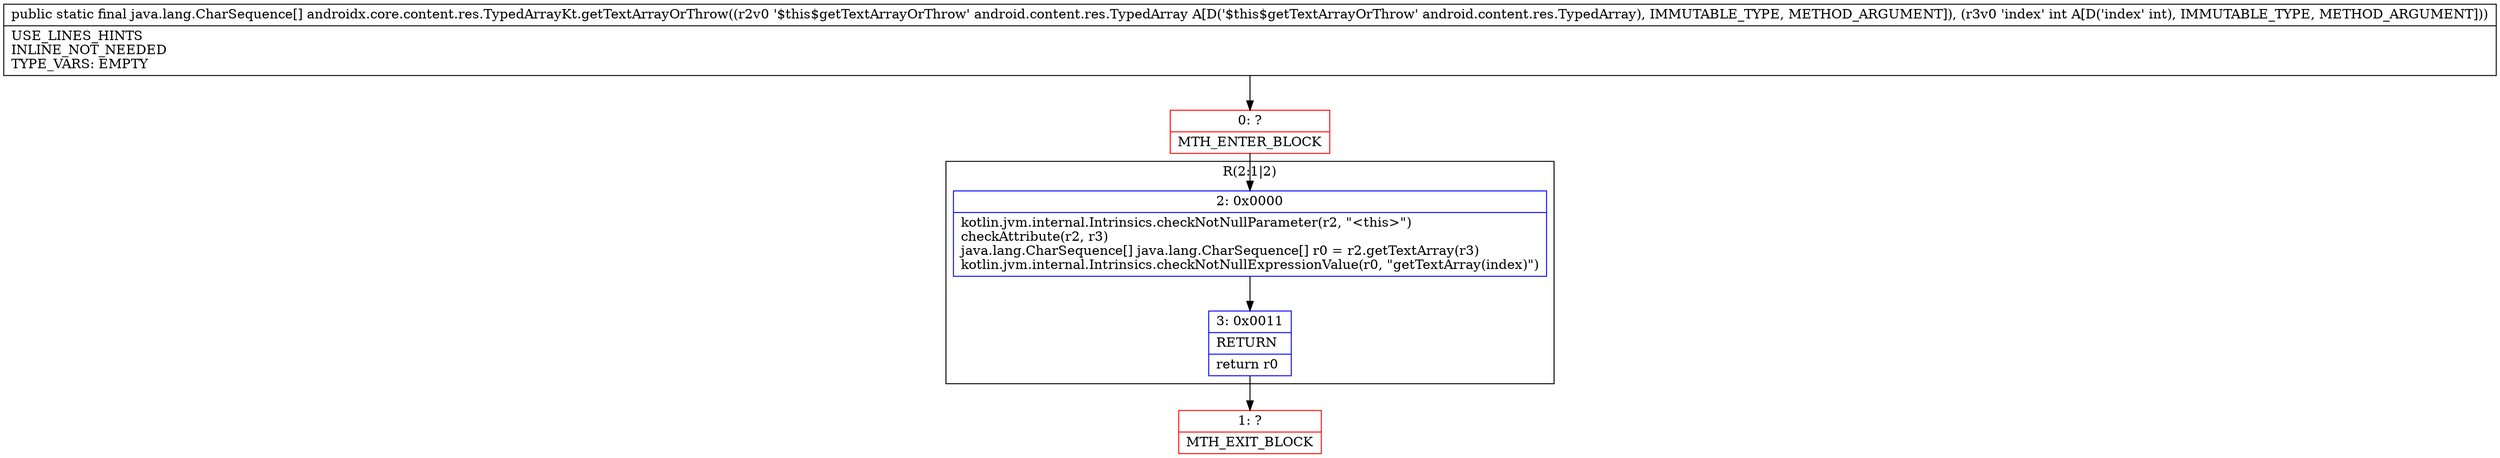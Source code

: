 digraph "CFG forandroidx.core.content.res.TypedArrayKt.getTextArrayOrThrow(Landroid\/content\/res\/TypedArray;I)[Ljava\/lang\/CharSequence;" {
subgraph cluster_Region_121923509 {
label = "R(2:1|2)";
node [shape=record,color=blue];
Node_2 [shape=record,label="{2\:\ 0x0000|kotlin.jvm.internal.Intrinsics.checkNotNullParameter(r2, \"\<this\>\")\lcheckAttribute(r2, r3)\ljava.lang.CharSequence[] java.lang.CharSequence[] r0 = r2.getTextArray(r3)\lkotlin.jvm.internal.Intrinsics.checkNotNullExpressionValue(r0, \"getTextArray(index)\")\l}"];
Node_3 [shape=record,label="{3\:\ 0x0011|RETURN\l|return r0\l}"];
}
Node_0 [shape=record,color=red,label="{0\:\ ?|MTH_ENTER_BLOCK\l}"];
Node_1 [shape=record,color=red,label="{1\:\ ?|MTH_EXIT_BLOCK\l}"];
MethodNode[shape=record,label="{public static final java.lang.CharSequence[] androidx.core.content.res.TypedArrayKt.getTextArrayOrThrow((r2v0 '$this$getTextArrayOrThrow' android.content.res.TypedArray A[D('$this$getTextArrayOrThrow' android.content.res.TypedArray), IMMUTABLE_TYPE, METHOD_ARGUMENT]), (r3v0 'index' int A[D('index' int), IMMUTABLE_TYPE, METHOD_ARGUMENT]))  | USE_LINES_HINTS\lINLINE_NOT_NEEDED\lTYPE_VARS: EMPTY\l}"];
MethodNode -> Node_0;Node_2 -> Node_3;
Node_3 -> Node_1;
Node_0 -> Node_2;
}

